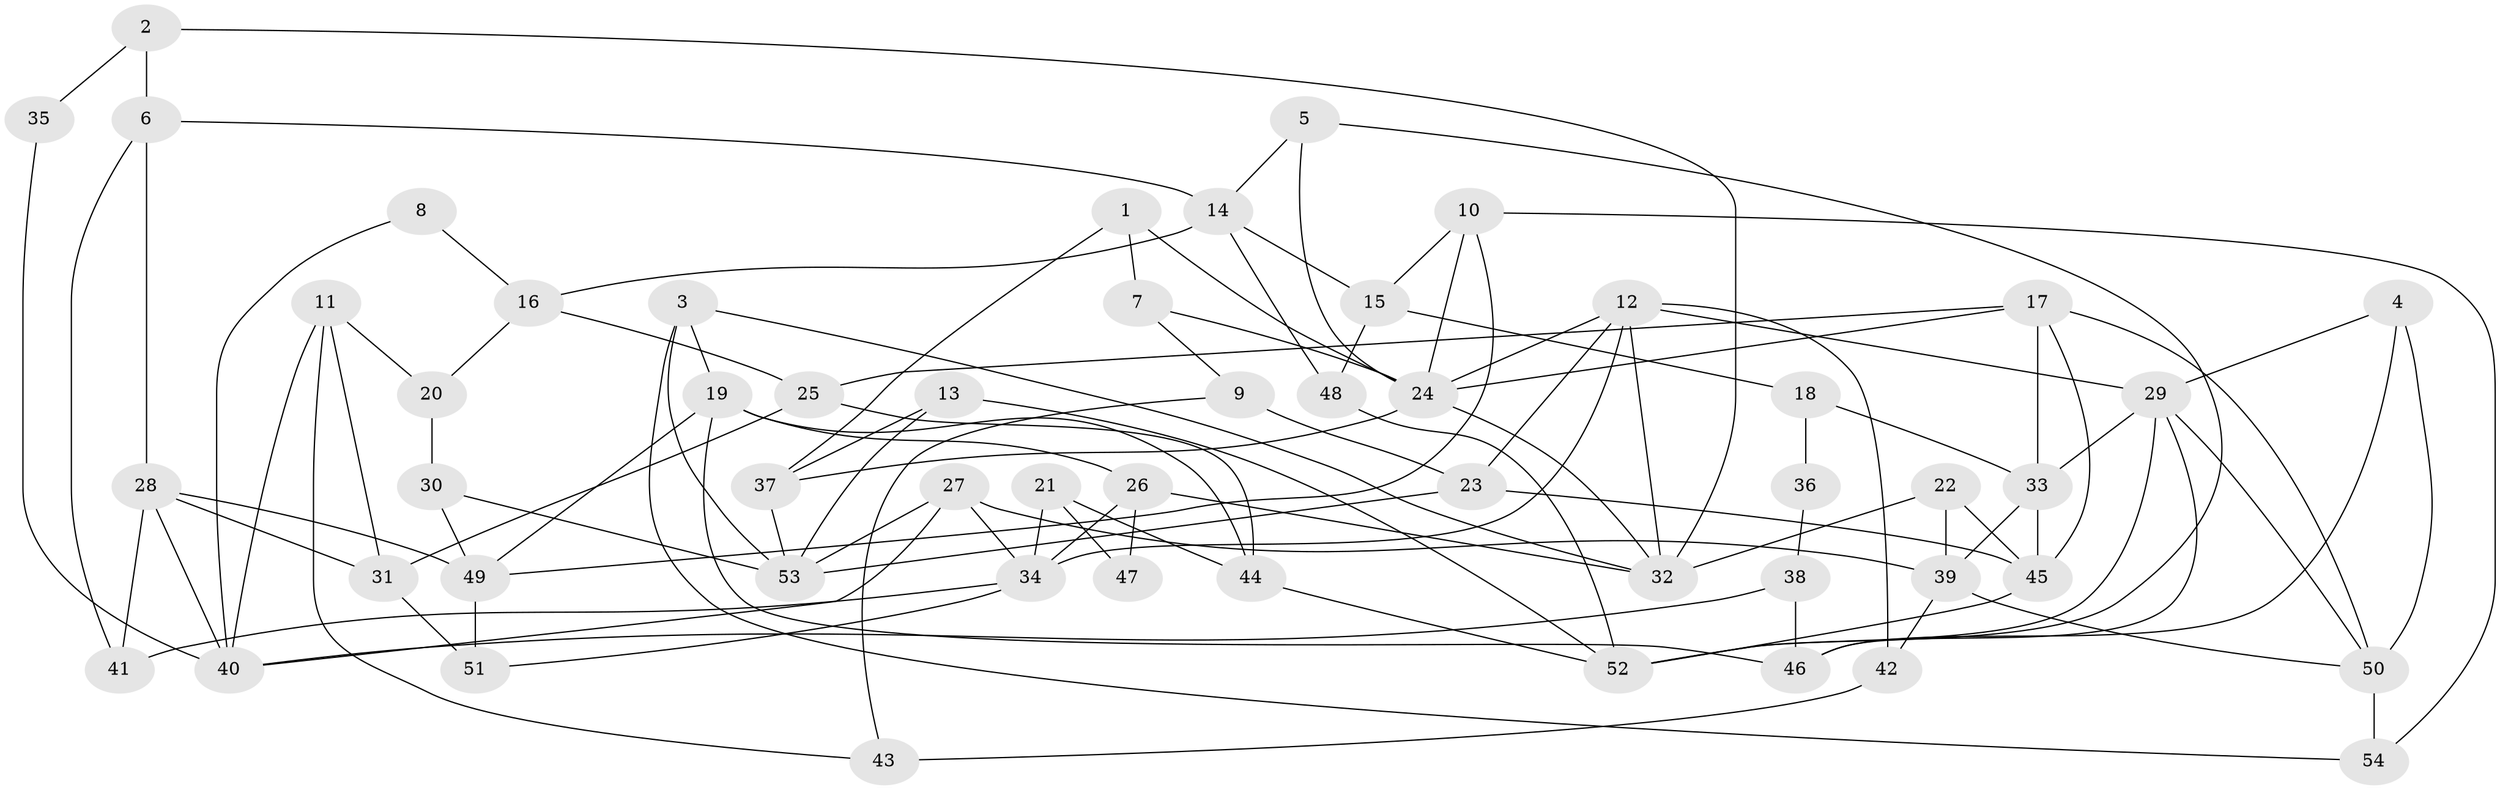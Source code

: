 // Generated by graph-tools (version 1.1) at 2025/02/03/09/25 03:02:01]
// undirected, 54 vertices, 108 edges
graph export_dot {
graph [start="1"]
  node [color=gray90,style=filled];
  1;
  2;
  3;
  4;
  5;
  6;
  7;
  8;
  9;
  10;
  11;
  12;
  13;
  14;
  15;
  16;
  17;
  18;
  19;
  20;
  21;
  22;
  23;
  24;
  25;
  26;
  27;
  28;
  29;
  30;
  31;
  32;
  33;
  34;
  35;
  36;
  37;
  38;
  39;
  40;
  41;
  42;
  43;
  44;
  45;
  46;
  47;
  48;
  49;
  50;
  51;
  52;
  53;
  54;
  1 -- 37;
  1 -- 24;
  1 -- 7;
  2 -- 6;
  2 -- 32;
  2 -- 35;
  3 -- 53;
  3 -- 19;
  3 -- 32;
  3 -- 54;
  4 -- 29;
  4 -- 50;
  4 -- 46;
  5 -- 24;
  5 -- 52;
  5 -- 14;
  6 -- 28;
  6 -- 14;
  6 -- 41;
  7 -- 24;
  7 -- 9;
  8 -- 16;
  8 -- 40;
  9 -- 43;
  9 -- 23;
  10 -- 54;
  10 -- 24;
  10 -- 15;
  10 -- 49;
  11 -- 20;
  11 -- 40;
  11 -- 31;
  11 -- 43;
  12 -- 32;
  12 -- 29;
  12 -- 23;
  12 -- 24;
  12 -- 34;
  12 -- 42;
  13 -- 37;
  13 -- 53;
  13 -- 52;
  14 -- 48;
  14 -- 15;
  14 -- 16;
  15 -- 18;
  15 -- 48;
  16 -- 25;
  16 -- 20;
  17 -- 50;
  17 -- 45;
  17 -- 24;
  17 -- 25;
  17 -- 33;
  18 -- 33;
  18 -- 36;
  19 -- 44;
  19 -- 26;
  19 -- 46;
  19 -- 49;
  20 -- 30;
  21 -- 44;
  21 -- 34;
  21 -- 47;
  22 -- 45;
  22 -- 32;
  22 -- 39;
  23 -- 45;
  23 -- 53;
  24 -- 32;
  24 -- 37;
  25 -- 31;
  25 -- 44;
  26 -- 34;
  26 -- 32;
  26 -- 47;
  27 -- 34;
  27 -- 39;
  27 -- 40;
  27 -- 53;
  28 -- 31;
  28 -- 49;
  28 -- 40;
  28 -- 41;
  29 -- 46;
  29 -- 33;
  29 -- 50;
  29 -- 52;
  30 -- 53;
  30 -- 49;
  31 -- 51;
  33 -- 45;
  33 -- 39;
  34 -- 41;
  34 -- 51;
  35 -- 40;
  36 -- 38;
  37 -- 53;
  38 -- 46;
  38 -- 40;
  39 -- 42;
  39 -- 50;
  42 -- 43;
  44 -- 52;
  45 -- 52;
  48 -- 52;
  49 -- 51;
  50 -- 54;
}
